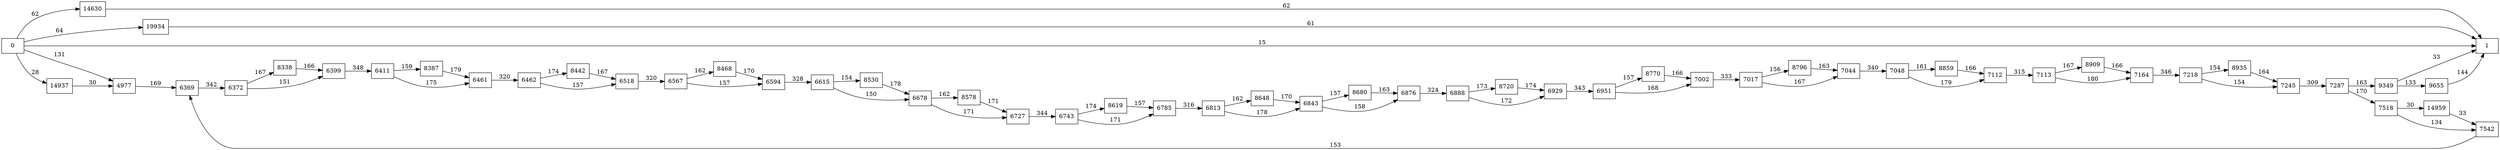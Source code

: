 digraph {
	graph [rankdir=LR]
	node [shape=rectangle]
	4977 -> 6369 [label=169]
	6369 -> 6372 [label=342]
	6372 -> 6399 [label=151]
	6372 -> 8338 [label=167]
	6399 -> 6411 [label=348]
	6411 -> 6461 [label=175]
	6411 -> 8387 [label=159]
	6461 -> 6462 [label=320]
	6462 -> 6518 [label=157]
	6462 -> 8442 [label=174]
	6518 -> 6567 [label=320]
	6567 -> 6594 [label=157]
	6567 -> 8468 [label=162]
	6594 -> 6615 [label=328]
	6615 -> 6678 [label=150]
	6615 -> 8530 [label=154]
	6678 -> 6727 [label=171]
	6678 -> 8578 [label=162]
	6727 -> 6743 [label=344]
	6743 -> 6785 [label=171]
	6743 -> 8619 [label=174]
	6785 -> 6813 [label=316]
	6813 -> 6843 [label=178]
	6813 -> 8648 [label=162]
	6843 -> 6876 [label=158]
	6843 -> 8680 [label=157]
	6876 -> 6888 [label=324]
	6888 -> 6929 [label=172]
	6888 -> 8720 [label=173]
	6929 -> 6951 [label=343]
	6951 -> 7002 [label=168]
	6951 -> 8770 [label=157]
	7002 -> 7017 [label=333]
	7017 -> 7044 [label=167]
	7017 -> 8796 [label=156]
	7044 -> 7048 [label=340]
	7048 -> 7112 [label=179]
	7048 -> 8859 [label=161]
	7112 -> 7113 [label=315]
	7113 -> 7164 [label=180]
	7113 -> 8909 [label=167]
	7164 -> 7218 [label=346]
	7218 -> 7245 [label=154]
	7218 -> 8935 [label=154]
	7245 -> 7287 [label=309]
	7287 -> 7518 [label=170]
	7287 -> 9349 [label=163]
	7518 -> 7542 [label=134]
	7518 -> 14959 [label=30]
	7542 -> 6369 [label=153]
	8338 -> 6399 [label=166]
	8387 -> 6461 [label=179]
	8442 -> 6518 [label=167]
	8468 -> 6594 [label=170]
	8530 -> 6678 [label=178]
	8578 -> 6727 [label=171]
	8619 -> 6785 [label=157]
	8648 -> 6843 [label=170]
	8680 -> 6876 [label=163]
	8720 -> 6929 [label=174]
	8770 -> 7002 [label=166]
	8796 -> 7044 [label=163]
	8859 -> 7112 [label=166]
	8909 -> 7164 [label=166]
	8935 -> 7245 [label=164]
	9349 -> 1 [label=33]
	9349 -> 9655 [label=133]
	9655 -> 1 [label=144]
	14630 -> 1 [label=62]
	14937 -> 4977 [label=30]
	14959 -> 7542 [label=33]
	19934 -> 1 [label=61]
	0 -> 4977 [label=131]
	0 -> 1 [label=15]
	0 -> 14630 [label=62]
	0 -> 14937 [label=28]
	0 -> 19934 [label=64]
}
